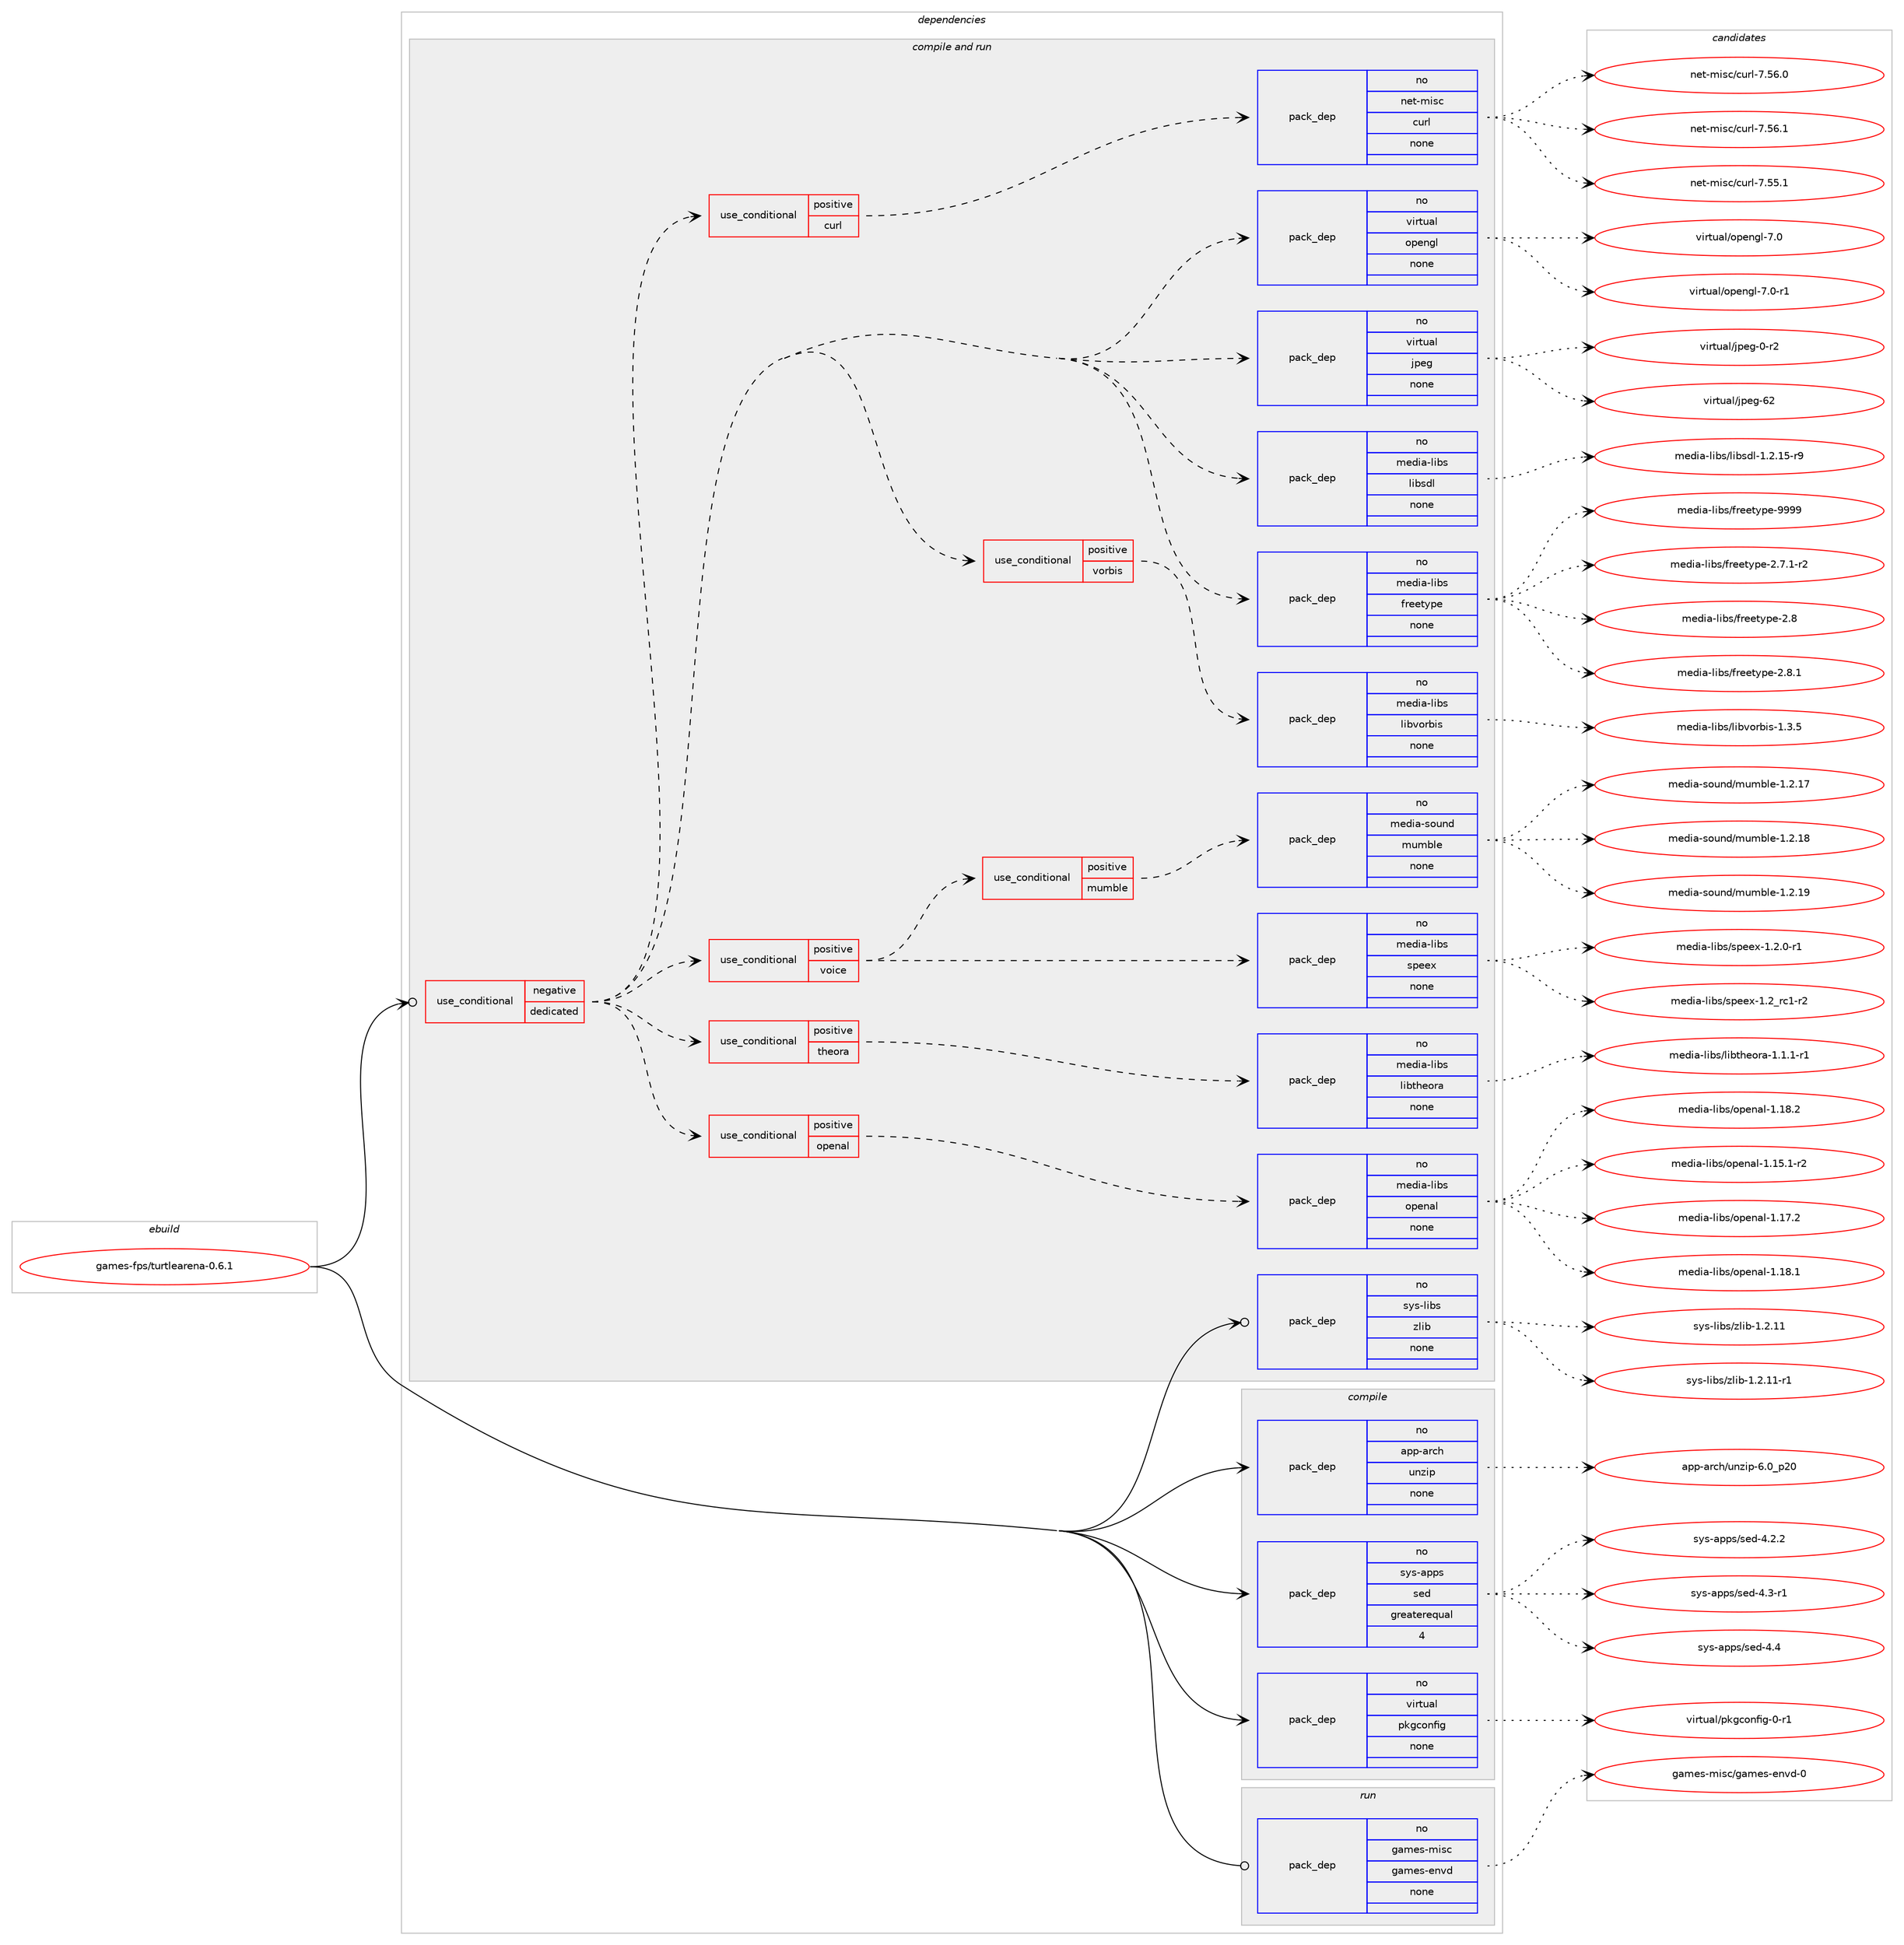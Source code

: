 digraph prolog {

# *************
# Graph options
# *************

newrank=true;
concentrate=true;
compound=true;
graph [rankdir=LR,fontname=Helvetica,fontsize=10,ranksep=1.5];#, ranksep=2.5, nodesep=0.2];
edge  [arrowhead=vee];
node  [fontname=Helvetica,fontsize=10];

# **********
# The ebuild
# **********

subgraph cluster_leftcol {
color=gray;
rank=same;
label=<<i>ebuild</i>>;
id [label="games-fps/turtlearena-0.6.1", color=red, width=4, href="../games-fps/turtlearena-0.6.1.svg"];
}

# ****************
# The dependencies
# ****************

subgraph cluster_midcol {
color=gray;
label=<<i>dependencies</i>>;
subgraph cluster_compile {
fillcolor="#eeeeee";
style=filled;
label=<<i>compile</i>>;
subgraph pack214282 {
dependency299480 [label=<<TABLE BORDER="0" CELLBORDER="1" CELLSPACING="0" CELLPADDING="4" WIDTH="220"><TR><TD ROWSPAN="6" CELLPADDING="30">pack_dep</TD></TR><TR><TD WIDTH="110">no</TD></TR><TR><TD>app-arch</TD></TR><TR><TD>unzip</TD></TR><TR><TD>none</TD></TR><TR><TD></TD></TR></TABLE>>, shape=none, color=blue];
}
id:e -> dependency299480:w [weight=20,style="solid",arrowhead="vee"];
subgraph pack214283 {
dependency299481 [label=<<TABLE BORDER="0" CELLBORDER="1" CELLSPACING="0" CELLPADDING="4" WIDTH="220"><TR><TD ROWSPAN="6" CELLPADDING="30">pack_dep</TD></TR><TR><TD WIDTH="110">no</TD></TR><TR><TD>sys-apps</TD></TR><TR><TD>sed</TD></TR><TR><TD>greaterequal</TD></TR><TR><TD>4</TD></TR></TABLE>>, shape=none, color=blue];
}
id:e -> dependency299481:w [weight=20,style="solid",arrowhead="vee"];
subgraph pack214284 {
dependency299482 [label=<<TABLE BORDER="0" CELLBORDER="1" CELLSPACING="0" CELLPADDING="4" WIDTH="220"><TR><TD ROWSPAN="6" CELLPADDING="30">pack_dep</TD></TR><TR><TD WIDTH="110">no</TD></TR><TR><TD>virtual</TD></TR><TR><TD>pkgconfig</TD></TR><TR><TD>none</TD></TR><TR><TD></TD></TR></TABLE>>, shape=none, color=blue];
}
id:e -> dependency299482:w [weight=20,style="solid",arrowhead="vee"];
}
subgraph cluster_compileandrun {
fillcolor="#eeeeee";
style=filled;
label=<<i>compile and run</i>>;
subgraph cond80573 {
dependency299483 [label=<<TABLE BORDER="0" CELLBORDER="1" CELLSPACING="0" CELLPADDING="4"><TR><TD ROWSPAN="3" CELLPADDING="10">use_conditional</TD></TR><TR><TD>negative</TD></TR><TR><TD>dedicated</TD></TR></TABLE>>, shape=none, color=red];
subgraph pack214285 {
dependency299484 [label=<<TABLE BORDER="0" CELLBORDER="1" CELLSPACING="0" CELLPADDING="4" WIDTH="220"><TR><TD ROWSPAN="6" CELLPADDING="30">pack_dep</TD></TR><TR><TD WIDTH="110">no</TD></TR><TR><TD>media-libs</TD></TR><TR><TD>freetype</TD></TR><TR><TD>none</TD></TR><TR><TD></TD></TR></TABLE>>, shape=none, color=blue];
}
dependency299483:e -> dependency299484:w [weight=20,style="dashed",arrowhead="vee"];
subgraph pack214286 {
dependency299485 [label=<<TABLE BORDER="0" CELLBORDER="1" CELLSPACING="0" CELLPADDING="4" WIDTH="220"><TR><TD ROWSPAN="6" CELLPADDING="30">pack_dep</TD></TR><TR><TD WIDTH="110">no</TD></TR><TR><TD>media-libs</TD></TR><TR><TD>libsdl</TD></TR><TR><TD>none</TD></TR><TR><TD></TD></TR></TABLE>>, shape=none, color=blue];
}
dependency299483:e -> dependency299485:w [weight=20,style="dashed",arrowhead="vee"];
subgraph pack214287 {
dependency299486 [label=<<TABLE BORDER="0" CELLBORDER="1" CELLSPACING="0" CELLPADDING="4" WIDTH="220"><TR><TD ROWSPAN="6" CELLPADDING="30">pack_dep</TD></TR><TR><TD WIDTH="110">no</TD></TR><TR><TD>virtual</TD></TR><TR><TD>jpeg</TD></TR><TR><TD>none</TD></TR><TR><TD></TD></TR></TABLE>>, shape=none, color=blue];
}
dependency299483:e -> dependency299486:w [weight=20,style="dashed",arrowhead="vee"];
subgraph pack214288 {
dependency299487 [label=<<TABLE BORDER="0" CELLBORDER="1" CELLSPACING="0" CELLPADDING="4" WIDTH="220"><TR><TD ROWSPAN="6" CELLPADDING="30">pack_dep</TD></TR><TR><TD WIDTH="110">no</TD></TR><TR><TD>virtual</TD></TR><TR><TD>opengl</TD></TR><TR><TD>none</TD></TR><TR><TD></TD></TR></TABLE>>, shape=none, color=blue];
}
dependency299483:e -> dependency299487:w [weight=20,style="dashed",arrowhead="vee"];
subgraph cond80574 {
dependency299488 [label=<<TABLE BORDER="0" CELLBORDER="1" CELLSPACING="0" CELLPADDING="4"><TR><TD ROWSPAN="3" CELLPADDING="10">use_conditional</TD></TR><TR><TD>positive</TD></TR><TR><TD>curl</TD></TR></TABLE>>, shape=none, color=red];
subgraph pack214289 {
dependency299489 [label=<<TABLE BORDER="0" CELLBORDER="1" CELLSPACING="0" CELLPADDING="4" WIDTH="220"><TR><TD ROWSPAN="6" CELLPADDING="30">pack_dep</TD></TR><TR><TD WIDTH="110">no</TD></TR><TR><TD>net-misc</TD></TR><TR><TD>curl</TD></TR><TR><TD>none</TD></TR><TR><TD></TD></TR></TABLE>>, shape=none, color=blue];
}
dependency299488:e -> dependency299489:w [weight=20,style="dashed",arrowhead="vee"];
}
dependency299483:e -> dependency299488:w [weight=20,style="dashed",arrowhead="vee"];
subgraph cond80575 {
dependency299490 [label=<<TABLE BORDER="0" CELLBORDER="1" CELLSPACING="0" CELLPADDING="4"><TR><TD ROWSPAN="3" CELLPADDING="10">use_conditional</TD></TR><TR><TD>positive</TD></TR><TR><TD>openal</TD></TR></TABLE>>, shape=none, color=red];
subgraph pack214290 {
dependency299491 [label=<<TABLE BORDER="0" CELLBORDER="1" CELLSPACING="0" CELLPADDING="4" WIDTH="220"><TR><TD ROWSPAN="6" CELLPADDING="30">pack_dep</TD></TR><TR><TD WIDTH="110">no</TD></TR><TR><TD>media-libs</TD></TR><TR><TD>openal</TD></TR><TR><TD>none</TD></TR><TR><TD></TD></TR></TABLE>>, shape=none, color=blue];
}
dependency299490:e -> dependency299491:w [weight=20,style="dashed",arrowhead="vee"];
}
dependency299483:e -> dependency299490:w [weight=20,style="dashed",arrowhead="vee"];
subgraph cond80576 {
dependency299492 [label=<<TABLE BORDER="0" CELLBORDER="1" CELLSPACING="0" CELLPADDING="4"><TR><TD ROWSPAN="3" CELLPADDING="10">use_conditional</TD></TR><TR><TD>positive</TD></TR><TR><TD>theora</TD></TR></TABLE>>, shape=none, color=red];
subgraph pack214291 {
dependency299493 [label=<<TABLE BORDER="0" CELLBORDER="1" CELLSPACING="0" CELLPADDING="4" WIDTH="220"><TR><TD ROWSPAN="6" CELLPADDING="30">pack_dep</TD></TR><TR><TD WIDTH="110">no</TD></TR><TR><TD>media-libs</TD></TR><TR><TD>libtheora</TD></TR><TR><TD>none</TD></TR><TR><TD></TD></TR></TABLE>>, shape=none, color=blue];
}
dependency299492:e -> dependency299493:w [weight=20,style="dashed",arrowhead="vee"];
}
dependency299483:e -> dependency299492:w [weight=20,style="dashed",arrowhead="vee"];
subgraph cond80577 {
dependency299494 [label=<<TABLE BORDER="0" CELLBORDER="1" CELLSPACING="0" CELLPADDING="4"><TR><TD ROWSPAN="3" CELLPADDING="10">use_conditional</TD></TR><TR><TD>positive</TD></TR><TR><TD>voice</TD></TR></TABLE>>, shape=none, color=red];
subgraph pack214292 {
dependency299495 [label=<<TABLE BORDER="0" CELLBORDER="1" CELLSPACING="0" CELLPADDING="4" WIDTH="220"><TR><TD ROWSPAN="6" CELLPADDING="30">pack_dep</TD></TR><TR><TD WIDTH="110">no</TD></TR><TR><TD>media-libs</TD></TR><TR><TD>speex</TD></TR><TR><TD>none</TD></TR><TR><TD></TD></TR></TABLE>>, shape=none, color=blue];
}
dependency299494:e -> dependency299495:w [weight=20,style="dashed",arrowhead="vee"];
subgraph cond80578 {
dependency299496 [label=<<TABLE BORDER="0" CELLBORDER="1" CELLSPACING="0" CELLPADDING="4"><TR><TD ROWSPAN="3" CELLPADDING="10">use_conditional</TD></TR><TR><TD>positive</TD></TR><TR><TD>mumble</TD></TR></TABLE>>, shape=none, color=red];
subgraph pack214293 {
dependency299497 [label=<<TABLE BORDER="0" CELLBORDER="1" CELLSPACING="0" CELLPADDING="4" WIDTH="220"><TR><TD ROWSPAN="6" CELLPADDING="30">pack_dep</TD></TR><TR><TD WIDTH="110">no</TD></TR><TR><TD>media-sound</TD></TR><TR><TD>mumble</TD></TR><TR><TD>none</TD></TR><TR><TD></TD></TR></TABLE>>, shape=none, color=blue];
}
dependency299496:e -> dependency299497:w [weight=20,style="dashed",arrowhead="vee"];
}
dependency299494:e -> dependency299496:w [weight=20,style="dashed",arrowhead="vee"];
}
dependency299483:e -> dependency299494:w [weight=20,style="dashed",arrowhead="vee"];
subgraph cond80579 {
dependency299498 [label=<<TABLE BORDER="0" CELLBORDER="1" CELLSPACING="0" CELLPADDING="4"><TR><TD ROWSPAN="3" CELLPADDING="10">use_conditional</TD></TR><TR><TD>positive</TD></TR><TR><TD>vorbis</TD></TR></TABLE>>, shape=none, color=red];
subgraph pack214294 {
dependency299499 [label=<<TABLE BORDER="0" CELLBORDER="1" CELLSPACING="0" CELLPADDING="4" WIDTH="220"><TR><TD ROWSPAN="6" CELLPADDING="30">pack_dep</TD></TR><TR><TD WIDTH="110">no</TD></TR><TR><TD>media-libs</TD></TR><TR><TD>libvorbis</TD></TR><TR><TD>none</TD></TR><TR><TD></TD></TR></TABLE>>, shape=none, color=blue];
}
dependency299498:e -> dependency299499:w [weight=20,style="dashed",arrowhead="vee"];
}
dependency299483:e -> dependency299498:w [weight=20,style="dashed",arrowhead="vee"];
}
id:e -> dependency299483:w [weight=20,style="solid",arrowhead="odotvee"];
subgraph pack214295 {
dependency299500 [label=<<TABLE BORDER="0" CELLBORDER="1" CELLSPACING="0" CELLPADDING="4" WIDTH="220"><TR><TD ROWSPAN="6" CELLPADDING="30">pack_dep</TD></TR><TR><TD WIDTH="110">no</TD></TR><TR><TD>sys-libs</TD></TR><TR><TD>zlib</TD></TR><TR><TD>none</TD></TR><TR><TD></TD></TR></TABLE>>, shape=none, color=blue];
}
id:e -> dependency299500:w [weight=20,style="solid",arrowhead="odotvee"];
}
subgraph cluster_run {
fillcolor="#eeeeee";
style=filled;
label=<<i>run</i>>;
subgraph pack214296 {
dependency299501 [label=<<TABLE BORDER="0" CELLBORDER="1" CELLSPACING="0" CELLPADDING="4" WIDTH="220"><TR><TD ROWSPAN="6" CELLPADDING="30">pack_dep</TD></TR><TR><TD WIDTH="110">no</TD></TR><TR><TD>games-misc</TD></TR><TR><TD>games-envd</TD></TR><TR><TD>none</TD></TR><TR><TD></TD></TR></TABLE>>, shape=none, color=blue];
}
id:e -> dependency299501:w [weight=20,style="solid",arrowhead="odot"];
}
}

# **************
# The candidates
# **************

subgraph cluster_choices {
rank=same;
color=gray;
label=<<i>candidates</i>>;

subgraph choice214282 {
color=black;
nodesep=1;
choice971121124597114991044711711012210511245544648951125048 [label="app-arch/unzip-6.0_p20", color=red, width=4,href="../app-arch/unzip-6.0_p20.svg"];
dependency299480:e -> choice971121124597114991044711711012210511245544648951125048:w [style=dotted,weight="100"];
}
subgraph choice214283 {
color=black;
nodesep=1;
choice115121115459711211211547115101100455246504650 [label="sys-apps/sed-4.2.2", color=red, width=4,href="../sys-apps/sed-4.2.2.svg"];
choice115121115459711211211547115101100455246514511449 [label="sys-apps/sed-4.3-r1", color=red, width=4,href="../sys-apps/sed-4.3-r1.svg"];
choice11512111545971121121154711510110045524652 [label="sys-apps/sed-4.4", color=red, width=4,href="../sys-apps/sed-4.4.svg"];
dependency299481:e -> choice115121115459711211211547115101100455246504650:w [style=dotted,weight="100"];
dependency299481:e -> choice115121115459711211211547115101100455246514511449:w [style=dotted,weight="100"];
dependency299481:e -> choice11512111545971121121154711510110045524652:w [style=dotted,weight="100"];
}
subgraph choice214284 {
color=black;
nodesep=1;
choice11810511411611797108471121071039911111010210510345484511449 [label="virtual/pkgconfig-0-r1", color=red, width=4,href="../virtual/pkgconfig-0-r1.svg"];
dependency299482:e -> choice11810511411611797108471121071039911111010210510345484511449:w [style=dotted,weight="100"];
}
subgraph choice214285 {
color=black;
nodesep=1;
choice109101100105974510810598115471021141011011161211121014550465546494511450 [label="media-libs/freetype-2.7.1-r2", color=red, width=4,href="../media-libs/freetype-2.7.1-r2.svg"];
choice1091011001059745108105981154710211410110111612111210145504656 [label="media-libs/freetype-2.8", color=red, width=4,href="../media-libs/freetype-2.8.svg"];
choice10910110010597451081059811547102114101101116121112101455046564649 [label="media-libs/freetype-2.8.1", color=red, width=4,href="../media-libs/freetype-2.8.1.svg"];
choice109101100105974510810598115471021141011011161211121014557575757 [label="media-libs/freetype-9999", color=red, width=4,href="../media-libs/freetype-9999.svg"];
dependency299484:e -> choice109101100105974510810598115471021141011011161211121014550465546494511450:w [style=dotted,weight="100"];
dependency299484:e -> choice1091011001059745108105981154710211410110111612111210145504656:w [style=dotted,weight="100"];
dependency299484:e -> choice10910110010597451081059811547102114101101116121112101455046564649:w [style=dotted,weight="100"];
dependency299484:e -> choice109101100105974510810598115471021141011011161211121014557575757:w [style=dotted,weight="100"];
}
subgraph choice214286 {
color=black;
nodesep=1;
choice1091011001059745108105981154710810598115100108454946504649534511457 [label="media-libs/libsdl-1.2.15-r9", color=red, width=4,href="../media-libs/libsdl-1.2.15-r9.svg"];
dependency299485:e -> choice1091011001059745108105981154710810598115100108454946504649534511457:w [style=dotted,weight="100"];
}
subgraph choice214287 {
color=black;
nodesep=1;
choice118105114116117971084710611210110345484511450 [label="virtual/jpeg-0-r2", color=red, width=4,href="../virtual/jpeg-0-r2.svg"];
choice1181051141161179710847106112101103455450 [label="virtual/jpeg-62", color=red, width=4,href="../virtual/jpeg-62.svg"];
dependency299486:e -> choice118105114116117971084710611210110345484511450:w [style=dotted,weight="100"];
dependency299486:e -> choice1181051141161179710847106112101103455450:w [style=dotted,weight="100"];
}
subgraph choice214288 {
color=black;
nodesep=1;
choice118105114116117971084711111210111010310845554648 [label="virtual/opengl-7.0", color=red, width=4,href="../virtual/opengl-7.0.svg"];
choice1181051141161179710847111112101110103108455546484511449 [label="virtual/opengl-7.0-r1", color=red, width=4,href="../virtual/opengl-7.0-r1.svg"];
dependency299487:e -> choice118105114116117971084711111210111010310845554648:w [style=dotted,weight="100"];
dependency299487:e -> choice1181051141161179710847111112101110103108455546484511449:w [style=dotted,weight="100"];
}
subgraph choice214289 {
color=black;
nodesep=1;
choice1101011164510910511599479911711410845554653534649 [label="net-misc/curl-7.55.1", color=red, width=4,href="../net-misc/curl-7.55.1.svg"];
choice1101011164510910511599479911711410845554653544648 [label="net-misc/curl-7.56.0", color=red, width=4,href="../net-misc/curl-7.56.0.svg"];
choice1101011164510910511599479911711410845554653544649 [label="net-misc/curl-7.56.1", color=red, width=4,href="../net-misc/curl-7.56.1.svg"];
dependency299489:e -> choice1101011164510910511599479911711410845554653534649:w [style=dotted,weight="100"];
dependency299489:e -> choice1101011164510910511599479911711410845554653544648:w [style=dotted,weight="100"];
dependency299489:e -> choice1101011164510910511599479911711410845554653544649:w [style=dotted,weight="100"];
}
subgraph choice214290 {
color=black;
nodesep=1;
choice1091011001059745108105981154711111210111097108454946495346494511450 [label="media-libs/openal-1.15.1-r2", color=red, width=4,href="../media-libs/openal-1.15.1-r2.svg"];
choice109101100105974510810598115471111121011109710845494649554650 [label="media-libs/openal-1.17.2", color=red, width=4,href="../media-libs/openal-1.17.2.svg"];
choice109101100105974510810598115471111121011109710845494649564649 [label="media-libs/openal-1.18.1", color=red, width=4,href="../media-libs/openal-1.18.1.svg"];
choice109101100105974510810598115471111121011109710845494649564650 [label="media-libs/openal-1.18.2", color=red, width=4,href="../media-libs/openal-1.18.2.svg"];
dependency299491:e -> choice1091011001059745108105981154711111210111097108454946495346494511450:w [style=dotted,weight="100"];
dependency299491:e -> choice109101100105974510810598115471111121011109710845494649554650:w [style=dotted,weight="100"];
dependency299491:e -> choice109101100105974510810598115471111121011109710845494649564649:w [style=dotted,weight="100"];
dependency299491:e -> choice109101100105974510810598115471111121011109710845494649564650:w [style=dotted,weight="100"];
}
subgraph choice214291 {
color=black;
nodesep=1;
choice1091011001059745108105981154710810598116104101111114974549464946494511449 [label="media-libs/libtheora-1.1.1-r1", color=red, width=4,href="../media-libs/libtheora-1.1.1-r1.svg"];
dependency299493:e -> choice1091011001059745108105981154710810598116104101111114974549464946494511449:w [style=dotted,weight="100"];
}
subgraph choice214292 {
color=black;
nodesep=1;
choice109101100105974510810598115471151121011011204549465046484511449 [label="media-libs/speex-1.2.0-r1", color=red, width=4,href="../media-libs/speex-1.2.0-r1.svg"];
choice10910110010597451081059811547115112101101120454946509511499494511450 [label="media-libs/speex-1.2_rc1-r2", color=red, width=4,href="../media-libs/speex-1.2_rc1-r2.svg"];
dependency299495:e -> choice109101100105974510810598115471151121011011204549465046484511449:w [style=dotted,weight="100"];
dependency299495:e -> choice10910110010597451081059811547115112101101120454946509511499494511450:w [style=dotted,weight="100"];
}
subgraph choice214293 {
color=black;
nodesep=1;
choice1091011001059745115111117110100471091171099810810145494650464955 [label="media-sound/mumble-1.2.17", color=red, width=4,href="../media-sound/mumble-1.2.17.svg"];
choice1091011001059745115111117110100471091171099810810145494650464956 [label="media-sound/mumble-1.2.18", color=red, width=4,href="../media-sound/mumble-1.2.18.svg"];
choice1091011001059745115111117110100471091171099810810145494650464957 [label="media-sound/mumble-1.2.19", color=red, width=4,href="../media-sound/mumble-1.2.19.svg"];
dependency299497:e -> choice1091011001059745115111117110100471091171099810810145494650464955:w [style=dotted,weight="100"];
dependency299497:e -> choice1091011001059745115111117110100471091171099810810145494650464956:w [style=dotted,weight="100"];
dependency299497:e -> choice1091011001059745115111117110100471091171099810810145494650464957:w [style=dotted,weight="100"];
}
subgraph choice214294 {
color=black;
nodesep=1;
choice109101100105974510810598115471081059811811111498105115454946514653 [label="media-libs/libvorbis-1.3.5", color=red, width=4,href="../media-libs/libvorbis-1.3.5.svg"];
dependency299499:e -> choice109101100105974510810598115471081059811811111498105115454946514653:w [style=dotted,weight="100"];
}
subgraph choice214295 {
color=black;
nodesep=1;
choice1151211154510810598115471221081059845494650464949 [label="sys-libs/zlib-1.2.11", color=red, width=4,href="../sys-libs/zlib-1.2.11.svg"];
choice11512111545108105981154712210810598454946504649494511449 [label="sys-libs/zlib-1.2.11-r1", color=red, width=4,href="../sys-libs/zlib-1.2.11-r1.svg"];
dependency299500:e -> choice1151211154510810598115471221081059845494650464949:w [style=dotted,weight="100"];
dependency299500:e -> choice11512111545108105981154712210810598454946504649494511449:w [style=dotted,weight="100"];
}
subgraph choice214296 {
color=black;
nodesep=1;
choice1039710910111545109105115994710397109101115451011101181004548 [label="games-misc/games-envd-0", color=red, width=4,href="../games-misc/games-envd-0.svg"];
dependency299501:e -> choice1039710910111545109105115994710397109101115451011101181004548:w [style=dotted,weight="100"];
}
}

}

